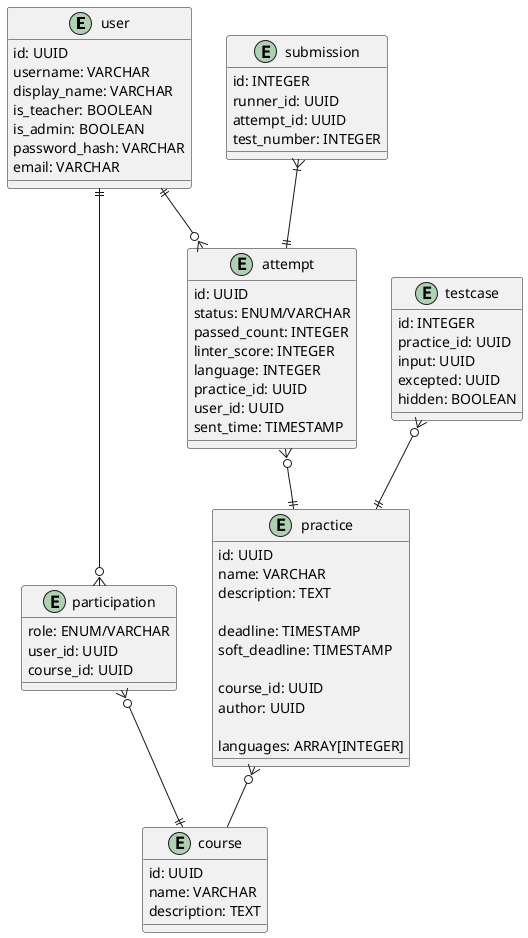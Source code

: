 @startuml

entity user {
    id: UUID
    username: VARCHAR
    display_name: VARCHAR
    is_teacher: BOOLEAN
    is_admin: BOOLEAN
    password_hash: VARCHAR
    email: VARCHAR
}

entity participation {
    role: ENUM/VARCHAR
    user_id: UUID
    course_id: UUID
}

entity course {
    id: UUID
    name: VARCHAR
    description: TEXT
}

entity practice {
    id: UUID
    name: VARCHAR
    description: TEXT

    deadline: TIMESTAMP
    soft_deadline: TIMESTAMP

    course_id: UUID
    author: UUID

    languages: ARRAY[INTEGER]
}

entity testcase {
    id: INTEGER
    practice_id: UUID
    input: UUID
    excepted: UUID
    hidden: BOOLEAN
}

entity attempt {
    id: UUID
    status: ENUM/VARCHAR
    passed_count: INTEGER
    linter_score: INTEGER
    language: INTEGER
    practice_id: UUID
    user_id: UUID
    sent_time: TIMESTAMP
}

entity submission {
    id: INTEGER
    runner_id: UUID
    attempt_id: UUID
    test_number: INTEGER
}

user ||--o{ attempt
attempt }o--|| practice
user ||--o{ participation
participation }o--|| course
practice }o-- course
submission }|--|| attempt
testcase }o--|| practice

@enduml